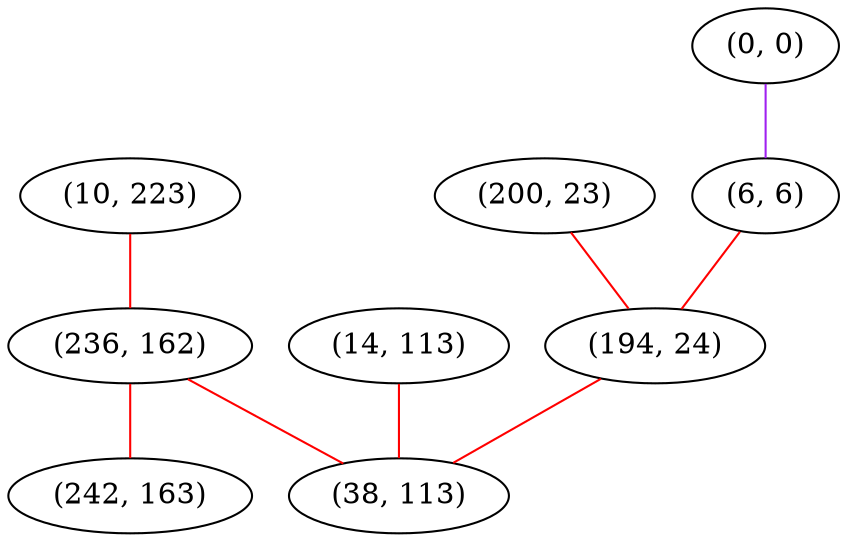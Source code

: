 graph "" {
"(10, 223)";
"(236, 162)";
"(14, 113)";
"(0, 0)";
"(242, 163)";
"(200, 23)";
"(6, 6)";
"(194, 24)";
"(38, 113)";
"(10, 223)" -- "(236, 162)"  [color=red, key=0, weight=1];
"(236, 162)" -- "(38, 113)"  [color=red, key=0, weight=1];
"(236, 162)" -- "(242, 163)"  [color=red, key=0, weight=1];
"(14, 113)" -- "(38, 113)"  [color=red, key=0, weight=1];
"(0, 0)" -- "(6, 6)"  [color=purple, key=0, weight=4];
"(200, 23)" -- "(194, 24)"  [color=red, key=0, weight=1];
"(6, 6)" -- "(194, 24)"  [color=red, key=0, weight=1];
"(194, 24)" -- "(38, 113)"  [color=red, key=0, weight=1];
}
